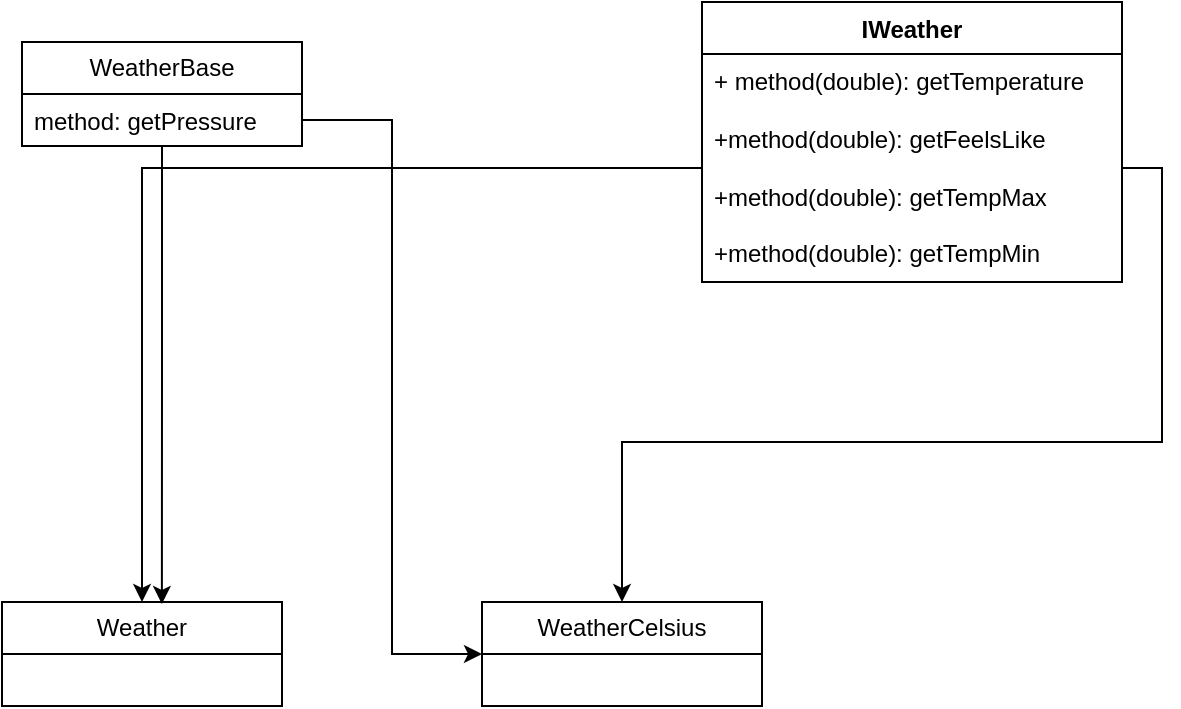 <mxfile version="24.8.3">
  <diagram name="Сторінка-1" id="nwMHuGksQ41rX2PvBsxc">
    <mxGraphModel dx="1619" dy="749" grid="1" gridSize="10" guides="1" tooltips="1" connect="1" arrows="1" fold="1" page="1" pageScale="1" pageWidth="827" pageHeight="1169" math="0" shadow="0">
      <root>
        <mxCell id="0" />
        <mxCell id="1" parent="0" />
        <mxCell id="9UbeZKUy0TKtWKQS3XBo-5" value="WeatherBase" style="swimlane;fontStyle=0;childLayout=stackLayout;horizontal=1;startSize=26;fillColor=none;horizontalStack=0;resizeParent=1;resizeParentMax=0;resizeLast=0;collapsible=1;marginBottom=0;whiteSpace=wrap;html=1;" vertex="1" parent="1">
          <mxGeometry x="50" y="40" width="140" height="52" as="geometry" />
        </mxCell>
        <mxCell id="9UbeZKUy0TKtWKQS3XBo-6" value="method: getPressure" style="text;strokeColor=none;fillColor=none;align=left;verticalAlign=top;spacingLeft=4;spacingRight=4;overflow=hidden;rotatable=0;points=[[0,0.5],[1,0.5]];portConstraint=eastwest;whiteSpace=wrap;html=1;" vertex="1" parent="9UbeZKUy0TKtWKQS3XBo-5">
          <mxGeometry y="26" width="140" height="26" as="geometry" />
        </mxCell>
        <mxCell id="9UbeZKUy0TKtWKQS3XBo-10" value="IWeather" style="swimlane;fontStyle=1;align=center;verticalAlign=top;childLayout=stackLayout;horizontal=1;startSize=26;horizontalStack=0;resizeParent=1;resizeParentMax=0;resizeLast=0;collapsible=1;marginBottom=0;whiteSpace=wrap;html=1;" vertex="1" parent="1">
          <mxGeometry x="390" y="20" width="210" height="140" as="geometry" />
        </mxCell>
        <mxCell id="9UbeZKUy0TKtWKQS3XBo-13" value="+ method(double): getTemperature&lt;div&gt;&lt;br&gt;&lt;/div&gt;&lt;div&gt;+method(double): getFeelsLike&lt;/div&gt;&lt;div&gt;&lt;br&gt;&lt;/div&gt;&lt;div&gt;+method(double): getTempMax&lt;/div&gt;&lt;div&gt;&lt;br&gt;&lt;/div&gt;&lt;div&gt;+method(double): getTempMin&lt;/div&gt;" style="text;strokeColor=none;fillColor=none;align=left;verticalAlign=top;spacingLeft=4;spacingRight=4;overflow=hidden;rotatable=0;points=[[0,0.5],[1,0.5]];portConstraint=eastwest;whiteSpace=wrap;html=1;" vertex="1" parent="9UbeZKUy0TKtWKQS3XBo-10">
          <mxGeometry y="26" width="210" height="114" as="geometry" />
        </mxCell>
        <mxCell id="9UbeZKUy0TKtWKQS3XBo-15" value="Weather" style="swimlane;fontStyle=0;childLayout=stackLayout;horizontal=1;startSize=26;fillColor=none;horizontalStack=0;resizeParent=1;resizeParentMax=0;resizeLast=0;collapsible=1;marginBottom=0;whiteSpace=wrap;html=1;" vertex="1" parent="1">
          <mxGeometry x="40" y="320" width="140" height="52" as="geometry" />
        </mxCell>
        <mxCell id="9UbeZKUy0TKtWKQS3XBo-19" value="WeatherCelsius" style="swimlane;fontStyle=0;childLayout=stackLayout;horizontal=1;startSize=26;fillColor=none;horizontalStack=0;resizeParent=1;resizeParentMax=0;resizeLast=0;collapsible=1;marginBottom=0;whiteSpace=wrap;html=1;" vertex="1" parent="1">
          <mxGeometry x="280" y="320" width="140" height="52" as="geometry" />
        </mxCell>
        <mxCell id="9UbeZKUy0TKtWKQS3XBo-23" style="edgeStyle=orthogonalEdgeStyle;rounded=0;orthogonalLoop=1;jettySize=auto;html=1;exitX=0;exitY=0.5;exitDx=0;exitDy=0;entryX=0.5;entryY=0;entryDx=0;entryDy=0;" edge="1" parent="1" source="9UbeZKUy0TKtWKQS3XBo-13" target="9UbeZKUy0TKtWKQS3XBo-15">
          <mxGeometry relative="1" as="geometry" />
        </mxCell>
        <mxCell id="9UbeZKUy0TKtWKQS3XBo-24" style="edgeStyle=orthogonalEdgeStyle;rounded=0;orthogonalLoop=1;jettySize=auto;html=1;exitX=1;exitY=0.5;exitDx=0;exitDy=0;entryX=0.5;entryY=0;entryDx=0;entryDy=0;" edge="1" parent="1" source="9UbeZKUy0TKtWKQS3XBo-13" target="9UbeZKUy0TKtWKQS3XBo-19">
          <mxGeometry relative="1" as="geometry" />
        </mxCell>
        <mxCell id="9UbeZKUy0TKtWKQS3XBo-26" style="edgeStyle=orthogonalEdgeStyle;rounded=0;orthogonalLoop=1;jettySize=auto;html=1;entryX=0.571;entryY=0.019;entryDx=0;entryDy=0;entryPerimeter=0;" edge="1" parent="1" source="9UbeZKUy0TKtWKQS3XBo-5" target="9UbeZKUy0TKtWKQS3XBo-15">
          <mxGeometry relative="1" as="geometry" />
        </mxCell>
        <mxCell id="9UbeZKUy0TKtWKQS3XBo-27" style="edgeStyle=orthogonalEdgeStyle;rounded=0;orthogonalLoop=1;jettySize=auto;html=1;entryX=0;entryY=0.5;entryDx=0;entryDy=0;" edge="1" parent="1" source="9UbeZKUy0TKtWKQS3XBo-6" target="9UbeZKUy0TKtWKQS3XBo-19">
          <mxGeometry relative="1" as="geometry" />
        </mxCell>
      </root>
    </mxGraphModel>
  </diagram>
</mxfile>
